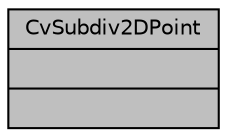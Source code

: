 digraph "CvSubdiv2DPoint"
{
 // LATEX_PDF_SIZE
  edge [fontname="Helvetica",fontsize="10",labelfontname="Helvetica",labelfontsize="10"];
  node [fontname="Helvetica",fontsize="10",shape=record];
  Node1 [label="{CvSubdiv2DPoint\n||}",height=0.2,width=0.4,color="black", fillcolor="grey75", style="filled", fontcolor="black",tooltip=" "];
}
